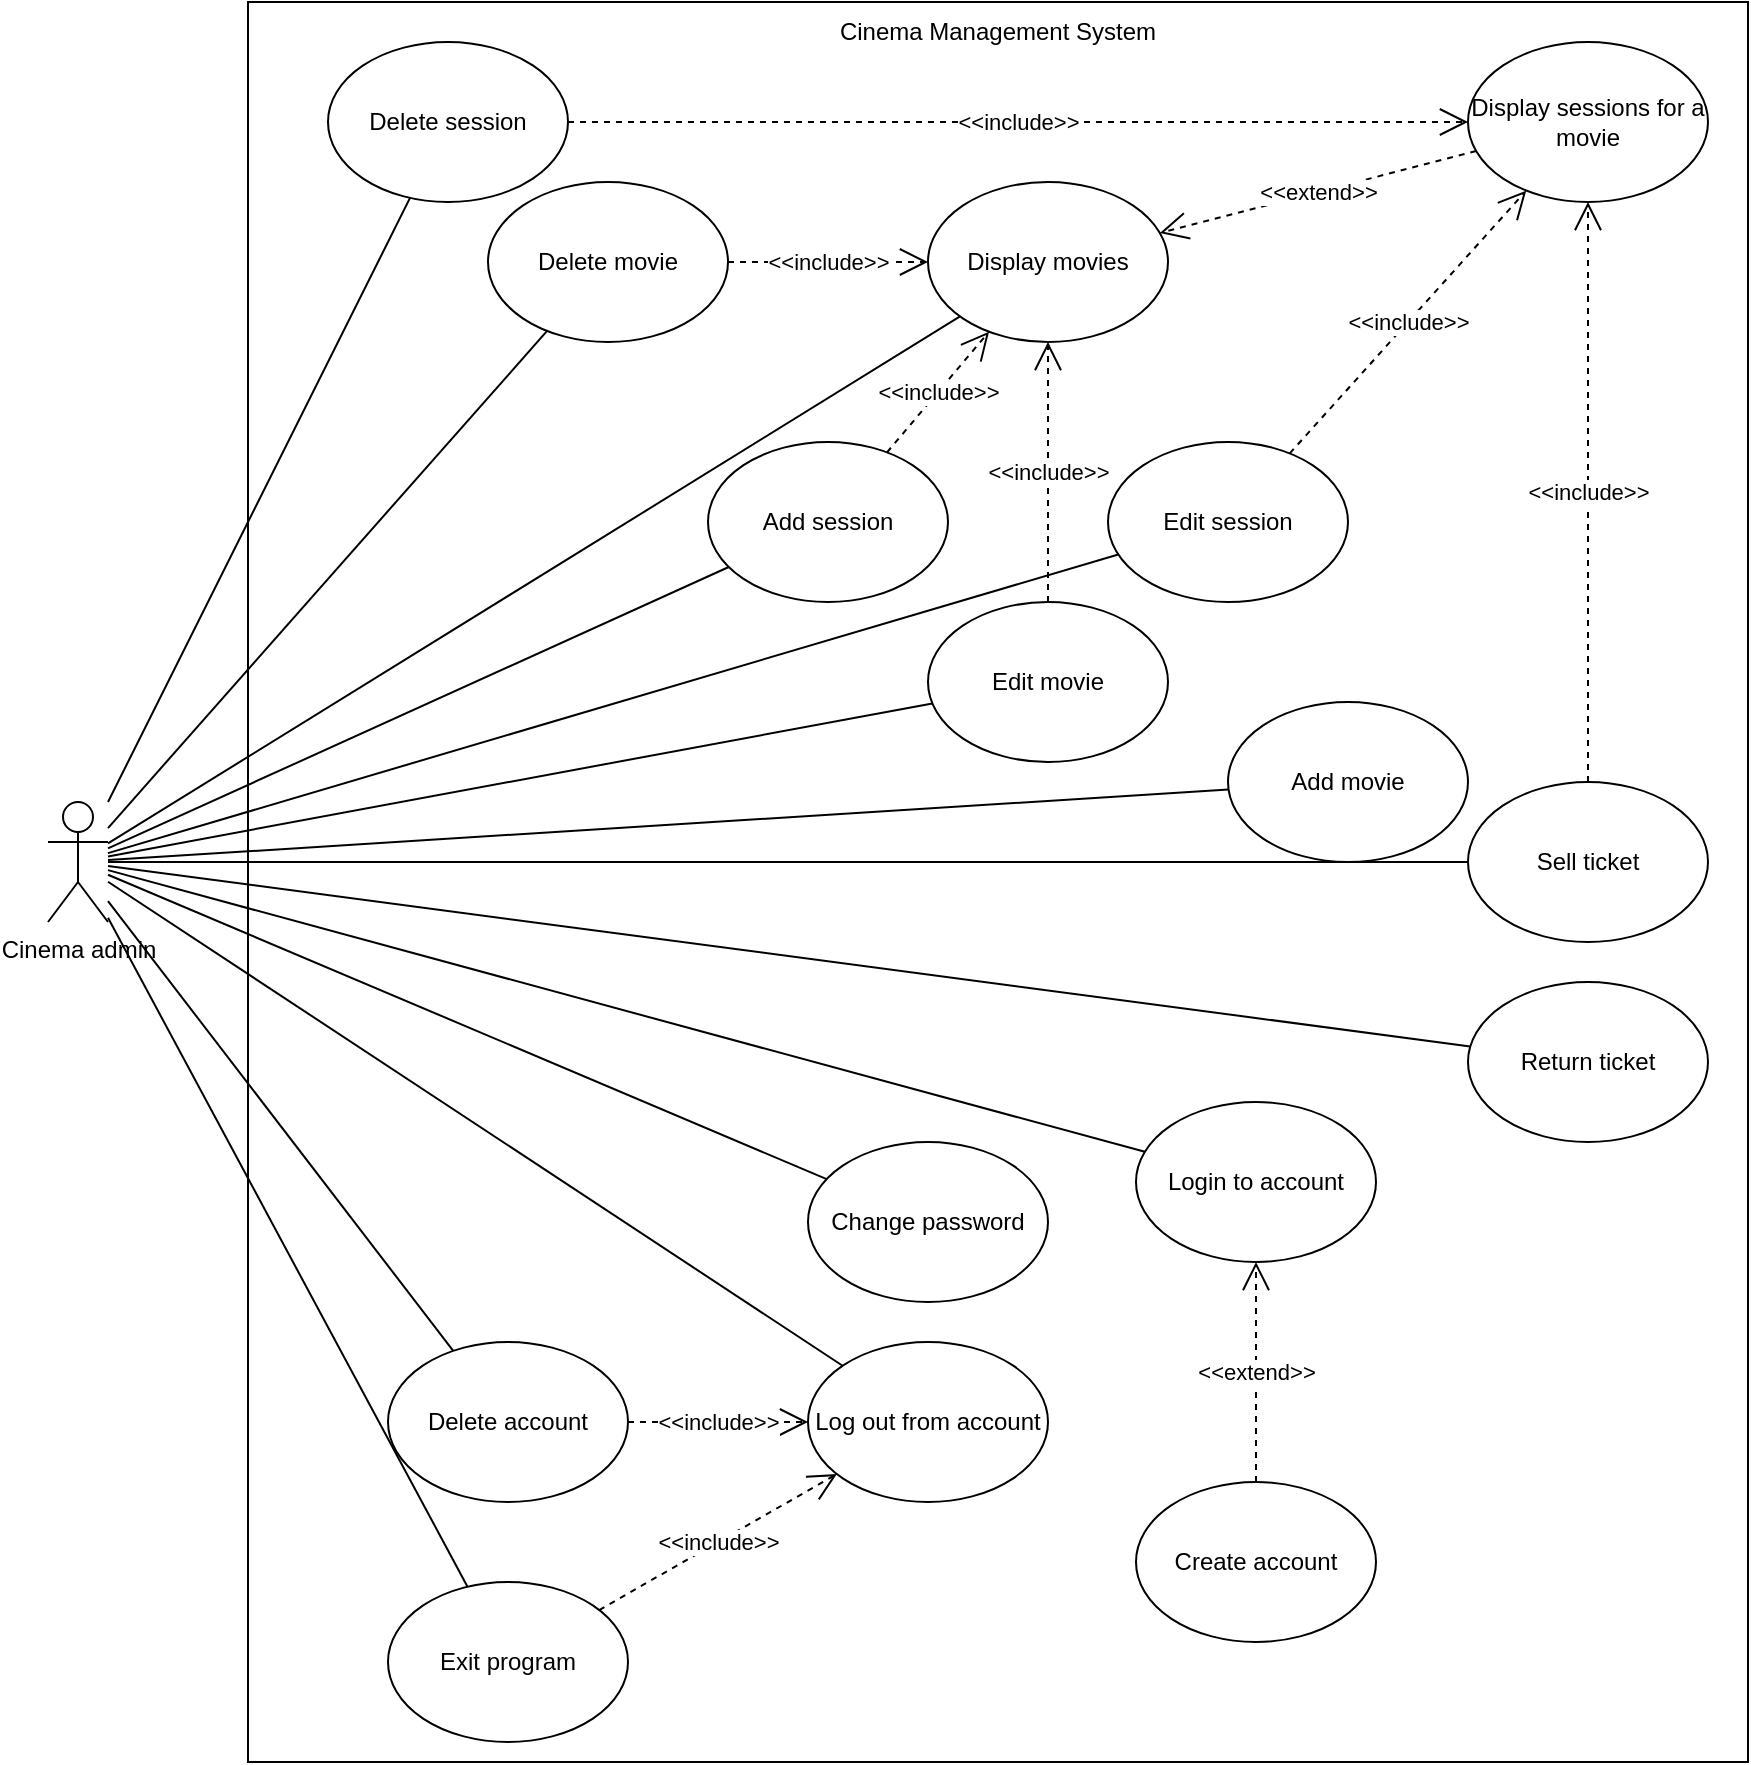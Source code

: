 <mxfile version="22.1.11" type="github">
  <diagram name="Страница — 1" id="en0-uw0zwn7UP_3z0Ww_">
    <mxGraphModel dx="2591" dy="2131" grid="1" gridSize="10" guides="1" tooltips="1" connect="1" arrows="1" fold="1" page="1" pageScale="1" pageWidth="827" pageHeight="1169" math="0" shadow="0">
      <root>
        <mxCell id="0" />
        <mxCell id="1" parent="0" />
        <mxCell id="zHmZYUeR9Ca4iUnJTCps-46" value="&lt;h1 style=&quot;text-align: justify;&quot;&gt;&lt;br&gt;&lt;/h1&gt;" style="rounded=0;whiteSpace=wrap;html=1;align=left;" vertex="1" parent="1">
          <mxGeometry x="-90" y="-210" width="750" height="880" as="geometry" />
        </mxCell>
        <mxCell id="zHmZYUeR9Ca4iUnJTCps-1" value="Cinema admin" style="shape=umlActor;verticalLabelPosition=bottom;verticalAlign=top;html=1;outlineConnect=0;" vertex="1" parent="1">
          <mxGeometry x="-190" y="190" width="30" height="60" as="geometry" />
        </mxCell>
        <mxCell id="zHmZYUeR9Ca4iUnJTCps-6" value="Display movies" style="ellipse;whiteSpace=wrap;html=1;" vertex="1" parent="1">
          <mxGeometry x="250" y="-120" width="120" height="80" as="geometry" />
        </mxCell>
        <mxCell id="zHmZYUeR9Ca4iUnJTCps-7" value="Display sessions for a movie" style="ellipse;whiteSpace=wrap;html=1;" vertex="1" parent="1">
          <mxGeometry x="520" y="-190" width="120" height="80" as="geometry" />
        </mxCell>
        <mxCell id="zHmZYUeR9Ca4iUnJTCps-8" value="Sell ticket" style="ellipse;whiteSpace=wrap;html=1;" vertex="1" parent="1">
          <mxGeometry x="520" y="180" width="120" height="80" as="geometry" />
        </mxCell>
        <mxCell id="zHmZYUeR9Ca4iUnJTCps-9" value="Return ticket" style="ellipse;whiteSpace=wrap;html=1;" vertex="1" parent="1">
          <mxGeometry x="520" y="280" width="120" height="80" as="geometry" />
        </mxCell>
        <mxCell id="zHmZYUeR9Ca4iUnJTCps-11" value="Add movie" style="ellipse;whiteSpace=wrap;html=1;" vertex="1" parent="1">
          <mxGeometry x="400" y="140" width="120" height="80" as="geometry" />
        </mxCell>
        <mxCell id="zHmZYUeR9Ca4iUnJTCps-12" value="Add session" style="ellipse;whiteSpace=wrap;html=1;" vertex="1" parent="1">
          <mxGeometry x="140" y="10" width="120" height="80" as="geometry" />
        </mxCell>
        <mxCell id="zHmZYUeR9Ca4iUnJTCps-13" value="Delete movie" style="ellipse;whiteSpace=wrap;html=1;" vertex="1" parent="1">
          <mxGeometry x="30" y="-120" width="120" height="80" as="geometry" />
        </mxCell>
        <mxCell id="zHmZYUeR9Ca4iUnJTCps-14" value="Delete session" style="ellipse;whiteSpace=wrap;html=1;" vertex="1" parent="1">
          <mxGeometry x="-50" y="-190" width="120" height="80" as="geometry" />
        </mxCell>
        <mxCell id="zHmZYUeR9Ca4iUnJTCps-15" value="Change password" style="ellipse;whiteSpace=wrap;html=1;" vertex="1" parent="1">
          <mxGeometry x="190" y="360" width="120" height="80" as="geometry" />
        </mxCell>
        <mxCell id="zHmZYUeR9Ca4iUnJTCps-16" value="Delete account" style="ellipse;whiteSpace=wrap;html=1;" vertex="1" parent="1">
          <mxGeometry x="-20" y="460" width="120" height="80" as="geometry" />
        </mxCell>
        <mxCell id="zHmZYUeR9Ca4iUnJTCps-17" value="Log out from account" style="ellipse;whiteSpace=wrap;html=1;" vertex="1" parent="1">
          <mxGeometry x="190" y="460" width="120" height="80" as="geometry" />
        </mxCell>
        <mxCell id="zHmZYUeR9Ca4iUnJTCps-18" value="Exit program" style="ellipse;whiteSpace=wrap;html=1;" vertex="1" parent="1">
          <mxGeometry x="-20" y="580" width="120" height="80" as="geometry" />
        </mxCell>
        <mxCell id="zHmZYUeR9Ca4iUnJTCps-19" value="Login to account" style="ellipse;whiteSpace=wrap;html=1;" vertex="1" parent="1">
          <mxGeometry x="354" y="340" width="120" height="80" as="geometry" />
        </mxCell>
        <mxCell id="zHmZYUeR9Ca4iUnJTCps-20" value="Create account" style="ellipse;whiteSpace=wrap;html=1;" vertex="1" parent="1">
          <mxGeometry x="354" y="530" width="120" height="80" as="geometry" />
        </mxCell>
        <mxCell id="zHmZYUeR9Ca4iUnJTCps-24" value="&amp;lt;&amp;lt;extend&amp;gt;&amp;gt;" style="endArrow=open;endSize=12;dashed=1;html=1;rounded=0;" edge="1" parent="1" source="zHmZYUeR9Ca4iUnJTCps-7" target="zHmZYUeR9Ca4iUnJTCps-6">
          <mxGeometry width="160" relative="1" as="geometry">
            <mxPoint x="230" y="210" as="sourcePoint" />
            <mxPoint x="390" y="210" as="targetPoint" />
          </mxGeometry>
        </mxCell>
        <mxCell id="zHmZYUeR9Ca4iUnJTCps-25" value="" style="endArrow=none;html=1;rounded=0;" edge="1" parent="1" source="zHmZYUeR9Ca4iUnJTCps-1" target="zHmZYUeR9Ca4iUnJTCps-6">
          <mxGeometry width="50" height="50" relative="1" as="geometry">
            <mxPoint x="290" y="240" as="sourcePoint" />
            <mxPoint x="340" y="190" as="targetPoint" />
          </mxGeometry>
        </mxCell>
        <mxCell id="zHmZYUeR9Ca4iUnJTCps-26" value="" style="endArrow=none;html=1;rounded=0;" edge="1" parent="1" source="zHmZYUeR9Ca4iUnJTCps-1" target="zHmZYUeR9Ca4iUnJTCps-8">
          <mxGeometry width="50" height="50" relative="1" as="geometry">
            <mxPoint x="290" y="240" as="sourcePoint" />
            <mxPoint x="340" y="190" as="targetPoint" />
          </mxGeometry>
        </mxCell>
        <mxCell id="zHmZYUeR9Ca4iUnJTCps-27" value="&amp;lt;&amp;lt;include&amp;gt;&amp;gt;" style="endArrow=open;endSize=12;dashed=1;html=1;rounded=0;" edge="1" parent="1" source="zHmZYUeR9Ca4iUnJTCps-8" target="zHmZYUeR9Ca4iUnJTCps-7">
          <mxGeometry width="160" relative="1" as="geometry">
            <mxPoint x="230" y="210" as="sourcePoint" />
            <mxPoint x="390" y="210" as="targetPoint" />
          </mxGeometry>
        </mxCell>
        <mxCell id="zHmZYUeR9Ca4iUnJTCps-28" value="" style="endArrow=none;html=1;rounded=0;" edge="1" parent="1" source="zHmZYUeR9Ca4iUnJTCps-9" target="zHmZYUeR9Ca4iUnJTCps-1">
          <mxGeometry width="50" height="50" relative="1" as="geometry">
            <mxPoint x="70" y="250" as="sourcePoint" />
            <mxPoint x="120" y="200" as="targetPoint" />
          </mxGeometry>
        </mxCell>
        <mxCell id="zHmZYUeR9Ca4iUnJTCps-29" value="" style="endArrow=none;html=1;rounded=0;" edge="1" parent="1" source="zHmZYUeR9Ca4iUnJTCps-18" target="zHmZYUeR9Ca4iUnJTCps-1">
          <mxGeometry width="50" height="50" relative="1" as="geometry">
            <mxPoint x="20" y="410" as="sourcePoint" />
            <mxPoint x="70" y="360" as="targetPoint" />
          </mxGeometry>
        </mxCell>
        <mxCell id="zHmZYUeR9Ca4iUnJTCps-30" value="" style="endArrow=none;html=1;rounded=0;" edge="1" parent="1" source="zHmZYUeR9Ca4iUnJTCps-17" target="zHmZYUeR9Ca4iUnJTCps-1">
          <mxGeometry width="50" height="50" relative="1" as="geometry">
            <mxPoint x="270" y="370" as="sourcePoint" />
            <mxPoint x="320" y="320" as="targetPoint" />
          </mxGeometry>
        </mxCell>
        <mxCell id="zHmZYUeR9Ca4iUnJTCps-31" value="" style="endArrow=none;html=1;rounded=0;" edge="1" parent="1" source="zHmZYUeR9Ca4iUnJTCps-15" target="zHmZYUeR9Ca4iUnJTCps-1">
          <mxGeometry width="50" height="50" relative="1" as="geometry">
            <mxPoint x="270" y="390" as="sourcePoint" />
            <mxPoint x="320" y="340" as="targetPoint" />
          </mxGeometry>
        </mxCell>
        <mxCell id="zHmZYUeR9Ca4iUnJTCps-32" value="" style="endArrow=none;html=1;rounded=0;" edge="1" parent="1" source="zHmZYUeR9Ca4iUnJTCps-13" target="zHmZYUeR9Ca4iUnJTCps-1">
          <mxGeometry width="50" height="50" relative="1" as="geometry">
            <mxPoint x="270" y="390" as="sourcePoint" />
            <mxPoint x="320" y="340" as="targetPoint" />
          </mxGeometry>
        </mxCell>
        <mxCell id="zHmZYUeR9Ca4iUnJTCps-33" value="&amp;lt;&amp;lt;include&amp;gt;&amp;gt;" style="endArrow=open;endSize=12;dashed=1;html=1;rounded=0;" edge="1" parent="1" source="zHmZYUeR9Ca4iUnJTCps-13" target="zHmZYUeR9Ca4iUnJTCps-6">
          <mxGeometry width="160" relative="1" as="geometry">
            <mxPoint x="295" y="178" as="sourcePoint" />
            <mxPoint x="389" y="92" as="targetPoint" />
          </mxGeometry>
        </mxCell>
        <mxCell id="zHmZYUeR9Ca4iUnJTCps-34" value="" style="endArrow=none;html=1;rounded=0;" edge="1" parent="1" source="zHmZYUeR9Ca4iUnJTCps-1" target="zHmZYUeR9Ca4iUnJTCps-11">
          <mxGeometry width="50" height="50" relative="1" as="geometry">
            <mxPoint x="270" y="370" as="sourcePoint" />
            <mxPoint x="320" y="320" as="targetPoint" />
          </mxGeometry>
        </mxCell>
        <mxCell id="zHmZYUeR9Ca4iUnJTCps-35" value="" style="endArrow=none;html=1;rounded=0;" edge="1" parent="1" source="zHmZYUeR9Ca4iUnJTCps-1" target="zHmZYUeR9Ca4iUnJTCps-12">
          <mxGeometry width="50" height="50" relative="1" as="geometry">
            <mxPoint x="270" y="370" as="sourcePoint" />
            <mxPoint x="320" y="320" as="targetPoint" />
          </mxGeometry>
        </mxCell>
        <mxCell id="zHmZYUeR9Ca4iUnJTCps-36" value="&amp;lt;&amp;lt;include&amp;gt;&amp;gt;" style="endArrow=open;endSize=12;dashed=1;html=1;rounded=0;" edge="1" parent="1" source="zHmZYUeR9Ca4iUnJTCps-12" target="zHmZYUeR9Ca4iUnJTCps-6">
          <mxGeometry width="160" relative="1" as="geometry">
            <mxPoint x="225" y="310" as="sourcePoint" />
            <mxPoint x="205" y="160" as="targetPoint" />
          </mxGeometry>
        </mxCell>
        <mxCell id="zHmZYUeR9Ca4iUnJTCps-37" value="" style="endArrow=none;html=1;rounded=0;" edge="1" parent="1" source="zHmZYUeR9Ca4iUnJTCps-1" target="zHmZYUeR9Ca4iUnJTCps-14">
          <mxGeometry width="50" height="50" relative="1" as="geometry">
            <mxPoint x="270" y="390" as="sourcePoint" />
            <mxPoint x="320" y="340" as="targetPoint" />
          </mxGeometry>
        </mxCell>
        <mxCell id="zHmZYUeR9Ca4iUnJTCps-38" value="&amp;lt;&amp;lt;include&amp;gt;&amp;gt;" style="endArrow=open;endSize=12;dashed=1;html=1;rounded=0;" edge="1" parent="1" source="zHmZYUeR9Ca4iUnJTCps-14" target="zHmZYUeR9Ca4iUnJTCps-7">
          <mxGeometry width="160" relative="1" as="geometry">
            <mxPoint x="492" y="266" as="sourcePoint" />
            <mxPoint x="248" y="144" as="targetPoint" />
          </mxGeometry>
        </mxCell>
        <mxCell id="zHmZYUeR9Ca4iUnJTCps-39" value="" style="endArrow=none;html=1;rounded=0;" edge="1" parent="1" source="zHmZYUeR9Ca4iUnJTCps-16" target="zHmZYUeR9Ca4iUnJTCps-1">
          <mxGeometry width="50" height="50" relative="1" as="geometry">
            <mxPoint x="270" y="290" as="sourcePoint" />
            <mxPoint x="320" y="240" as="targetPoint" />
          </mxGeometry>
        </mxCell>
        <mxCell id="zHmZYUeR9Ca4iUnJTCps-41" value="&amp;lt;&amp;lt;include&amp;gt;&amp;gt;" style="endArrow=open;endSize=12;dashed=1;html=1;rounded=0;" edge="1" parent="1" source="zHmZYUeR9Ca4iUnJTCps-16" target="zHmZYUeR9Ca4iUnJTCps-17">
          <mxGeometry width="160" relative="1" as="geometry">
            <mxPoint x="402" y="862" as="sourcePoint" />
            <mxPoint x="158" y="740" as="targetPoint" />
          </mxGeometry>
        </mxCell>
        <mxCell id="zHmZYUeR9Ca4iUnJTCps-42" value="&amp;lt;&amp;lt;include&amp;gt;&amp;gt;" style="endArrow=open;endSize=12;dashed=1;html=1;rounded=0;" edge="1" parent="1" source="zHmZYUeR9Ca4iUnJTCps-18" target="zHmZYUeR9Ca4iUnJTCps-17">
          <mxGeometry width="160" relative="1" as="geometry">
            <mxPoint x="242" y="636" as="sourcePoint" />
            <mxPoint x="208" y="619" as="targetPoint" />
          </mxGeometry>
        </mxCell>
        <mxCell id="zHmZYUeR9Ca4iUnJTCps-43" value="" style="endArrow=none;html=1;rounded=0;" edge="1" parent="1" source="zHmZYUeR9Ca4iUnJTCps-1" target="zHmZYUeR9Ca4iUnJTCps-19">
          <mxGeometry width="50" height="50" relative="1" as="geometry">
            <mxPoint x="370" y="450" as="sourcePoint" />
            <mxPoint x="420" y="400" as="targetPoint" />
          </mxGeometry>
        </mxCell>
        <mxCell id="zHmZYUeR9Ca4iUnJTCps-44" value="&amp;lt;&amp;lt;extend&amp;gt;&amp;gt;" style="endArrow=open;endSize=12;dashed=1;html=1;rounded=0;" edge="1" parent="1" source="zHmZYUeR9Ca4iUnJTCps-20" target="zHmZYUeR9Ca4iUnJTCps-19">
          <mxGeometry width="160" relative="1" as="geometry">
            <mxPoint x="474" y="660" as="sourcePoint" />
            <mxPoint x="390" y="590" as="targetPoint" />
          </mxGeometry>
        </mxCell>
        <mxCell id="zHmZYUeR9Ca4iUnJTCps-47" value="Cinema Management System" style="text;html=1;strokeColor=none;fillColor=none;align=center;verticalAlign=middle;whiteSpace=wrap;rounded=0;" vertex="1" parent="1">
          <mxGeometry x="180" y="-210" width="210" height="30" as="geometry" />
        </mxCell>
        <mxCell id="zHmZYUeR9Ca4iUnJTCps-59" value="Edit movie" style="ellipse;whiteSpace=wrap;html=1;" vertex="1" parent="1">
          <mxGeometry x="250" y="90" width="120" height="80" as="geometry" />
        </mxCell>
        <mxCell id="zHmZYUeR9Ca4iUnJTCps-60" value="" style="endArrow=none;html=1;rounded=0;" edge="1" parent="1" source="zHmZYUeR9Ca4iUnJTCps-1" target="zHmZYUeR9Ca4iUnJTCps-58">
          <mxGeometry width="50" height="50" relative="1" as="geometry">
            <mxPoint x="230" y="120" as="sourcePoint" />
            <mxPoint x="280" y="70" as="targetPoint" />
          </mxGeometry>
        </mxCell>
        <mxCell id="zHmZYUeR9Ca4iUnJTCps-61" value="" style="endArrow=none;html=1;rounded=0;" edge="1" parent="1" source="zHmZYUeR9Ca4iUnJTCps-1" target="zHmZYUeR9Ca4iUnJTCps-59">
          <mxGeometry width="50" height="50" relative="1" as="geometry">
            <mxPoint x="200" y="100" as="sourcePoint" />
            <mxPoint x="250" y="50" as="targetPoint" />
          </mxGeometry>
        </mxCell>
        <mxCell id="zHmZYUeR9Ca4iUnJTCps-62" value="&amp;lt;&amp;lt;include&amp;gt;&amp;gt;" style="endArrow=open;endSize=12;dashed=1;html=1;rounded=0;" edge="1" parent="1" source="zHmZYUeR9Ca4iUnJTCps-58" target="zHmZYUeR9Ca4iUnJTCps-7">
          <mxGeometry width="160" relative="1" as="geometry">
            <mxPoint x="190" y="-20" as="sourcePoint" />
            <mxPoint x="310" y="-20" as="targetPoint" />
          </mxGeometry>
        </mxCell>
        <mxCell id="zHmZYUeR9Ca4iUnJTCps-63" value="&amp;lt;&amp;lt;include&amp;gt;&amp;gt;" style="endArrow=open;endSize=12;dashed=1;html=1;rounded=0;" edge="1" parent="1" source="zHmZYUeR9Ca4iUnJTCps-59" target="zHmZYUeR9Ca4iUnJTCps-6">
          <mxGeometry width="160" relative="1" as="geometry">
            <mxPoint x="200" y="-10" as="sourcePoint" />
            <mxPoint x="320" y="-10" as="targetPoint" />
          </mxGeometry>
        </mxCell>
        <mxCell id="zHmZYUeR9Ca4iUnJTCps-58" value="Edit session" style="ellipse;whiteSpace=wrap;html=1;" vertex="1" parent="1">
          <mxGeometry x="340" y="10" width="120" height="80" as="geometry" />
        </mxCell>
      </root>
    </mxGraphModel>
  </diagram>
</mxfile>

